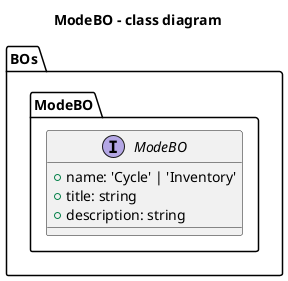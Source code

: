 @startuml
title ModeBO - class diagram
package BOs{
    package ModeBO{
        interface ModeBO{
            +name: 'Cycle' | 'Inventory' 
            +title: string 
            +description: string 
        }
    }
}
newpage
package BOs{
    package ModeBO{
        interface ModeBO{
            +name: 'Cycle' | 'Inventory' 
            +title: string 
            +description: string 
        }
    }
}
package Screens{
    package LoginScreen{
        class LoginScreenVM{
            +selections: ModeBO[]
        }
    }
}
ModeBO <-- LoginScreenVM
@enduml